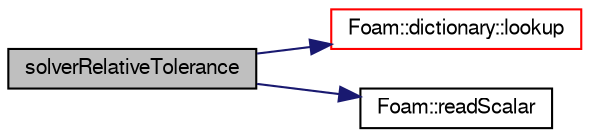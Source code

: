 digraph "solverRelativeTolerance"
{
  bgcolor="transparent";
  edge [fontname="FreeSans",fontsize="10",labelfontname="FreeSans",labelfontsize="10"];
  node [fontname="FreeSans",fontsize="10",shape=record];
  rankdir="LR";
  Node920 [label="solverRelativeTolerance",height=0.2,width=0.4,color="black", fillcolor="grey75", style="filled", fontcolor="black"];
  Node920 -> Node921 [color="midnightblue",fontsize="10",style="solid",fontname="FreeSans"];
  Node921 [label="Foam::dictionary::lookup",height=0.2,width=0.4,color="red",URL="$a26014.html#a6a0727fa523e48977e27348663def509",tooltip="Find and return an entry data stream. "];
  Node920 -> Node1163 [color="midnightblue",fontsize="10",style="solid",fontname="FreeSans"];
  Node1163 [label="Foam::readScalar",height=0.2,width=0.4,color="black",URL="$a21124.html#a828d57f6d9b9806c086a3f840a147115",tooltip="Read whole of buf as a scalar. Return true if succesful. "];
}
